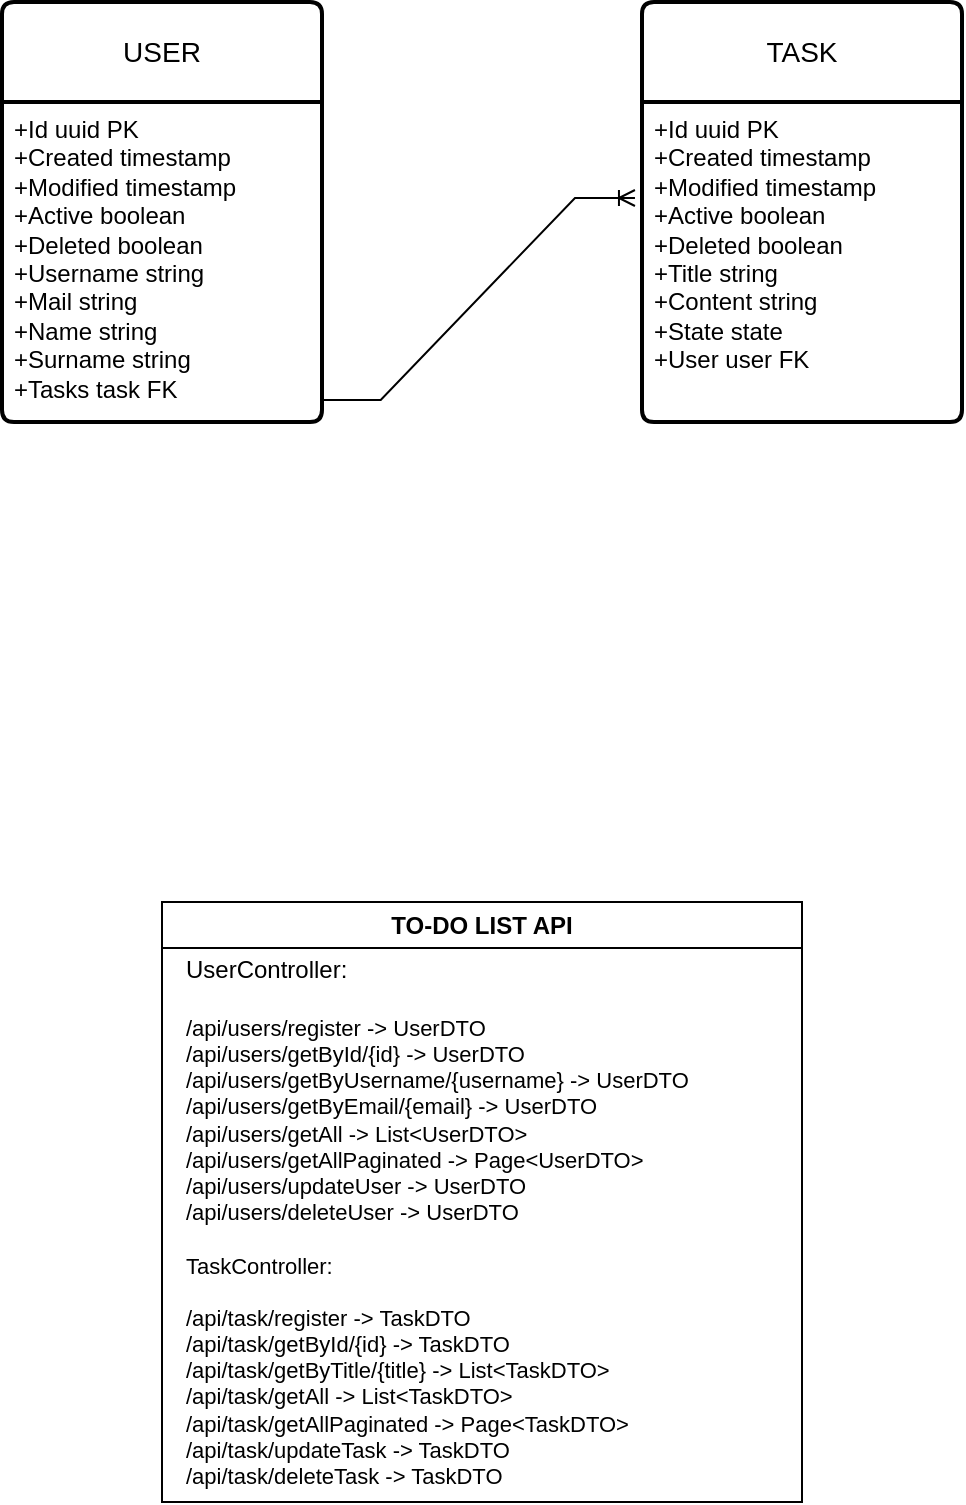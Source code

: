 <mxfile version="24.4.14" type="github">
  <diagram name="Página-1" id="x4GzPo4w2P6uhhhuxVQT">
    <mxGraphModel dx="683" dy="373" grid="1" gridSize="10" guides="1" tooltips="1" connect="1" arrows="1" fold="1" page="1" pageScale="1" pageWidth="827" pageHeight="1169" math="0" shadow="0">
      <root>
        <mxCell id="0" />
        <mxCell id="1" parent="0" />
        <mxCell id="cl6wmrjO3YnIRRIFhZsC-2" value="USER" style="swimlane;childLayout=stackLayout;horizontal=1;startSize=50;horizontalStack=0;rounded=1;fontSize=14;fontStyle=0;strokeWidth=2;resizeParent=0;resizeLast=1;shadow=0;dashed=0;align=center;arcSize=4;whiteSpace=wrap;html=1;" vertex="1" parent="1">
          <mxGeometry x="30" y="20" width="160" height="210" as="geometry" />
        </mxCell>
        <mxCell id="cl6wmrjO3YnIRRIFhZsC-3" value="+Id uuid PK&lt;br&gt;+Created timestamp&lt;br&gt;+Modified timestamp&lt;div&gt;+Active boolean&lt;/div&gt;&lt;div&gt;+Deleted boolean&lt;/div&gt;&lt;div&gt;+Username string&lt;/div&gt;&lt;div&gt;+Mail string&lt;/div&gt;&lt;div&gt;+Name string&lt;/div&gt;&lt;div&gt;+Surname string&lt;/div&gt;&lt;div&gt;+Tasks task FK&lt;/div&gt;&lt;div&gt;&lt;br&gt;&lt;/div&gt;" style="align=left;strokeColor=none;fillColor=none;spacingLeft=4;fontSize=12;verticalAlign=top;resizable=0;rotatable=0;part=1;html=1;" vertex="1" parent="cl6wmrjO3YnIRRIFhZsC-2">
          <mxGeometry y="50" width="160" height="160" as="geometry" />
        </mxCell>
        <mxCell id="cl6wmrjO3YnIRRIFhZsC-5" value="TASK" style="swimlane;childLayout=stackLayout;horizontal=1;startSize=50;horizontalStack=0;rounded=1;fontSize=14;fontStyle=0;strokeWidth=2;resizeParent=0;resizeLast=1;shadow=0;dashed=0;align=center;arcSize=4;whiteSpace=wrap;html=1;" vertex="1" parent="1">
          <mxGeometry x="350" y="20" width="160" height="210" as="geometry" />
        </mxCell>
        <mxCell id="cl6wmrjO3YnIRRIFhZsC-6" value="+Id uuid PK&lt;br&gt;+Created timestamp&lt;br&gt;+Modified timestamp&lt;div&gt;+Active boolean&lt;/div&gt;&lt;div&gt;+Deleted boolean&lt;/div&gt;&lt;div&gt;+Title string&lt;/div&gt;&lt;div&gt;+Content string&lt;/div&gt;&lt;div&gt;+State state&lt;/div&gt;&lt;div&gt;+User user FK&lt;/div&gt;" style="align=left;strokeColor=none;fillColor=none;spacingLeft=4;fontSize=12;verticalAlign=top;resizable=0;rotatable=0;part=1;html=1;" vertex="1" parent="cl6wmrjO3YnIRRIFhZsC-5">
          <mxGeometry y="50" width="160" height="160" as="geometry" />
        </mxCell>
        <mxCell id="cl6wmrjO3YnIRRIFhZsC-8" value="" style="edgeStyle=entityRelationEdgeStyle;fontSize=12;html=1;endArrow=ERoneToMany;rounded=0;exitX=0.996;exitY=0.931;exitDx=0;exitDy=0;exitPerimeter=0;entryX=-0.022;entryY=0.3;entryDx=0;entryDy=0;entryPerimeter=0;" edge="1" parent="1" source="cl6wmrjO3YnIRRIFhZsC-3" target="cl6wmrjO3YnIRRIFhZsC-6">
          <mxGeometry width="100" height="100" relative="1" as="geometry">
            <mxPoint x="230" y="220" as="sourcePoint" />
            <mxPoint x="330" y="120" as="targetPoint" />
          </mxGeometry>
        </mxCell>
        <mxCell id="cl6wmrjO3YnIRRIFhZsC-10" value="TO-DO LIST API" style="swimlane;whiteSpace=wrap;html=1;" vertex="1" parent="1">
          <mxGeometry x="110" y="470" width="320" height="300" as="geometry" />
        </mxCell>
        <mxCell id="cl6wmrjO3YnIRRIFhZsC-11" value="&lt;div&gt;UserController:&lt;/div&gt;&lt;div&gt;&lt;br&gt;&lt;/div&gt;&lt;font style=&quot;font-size: 11px;&quot;&gt;/api/users/register -&amp;gt; UserDTO&lt;/font&gt;&lt;div style=&quot;font-size: 11px;&quot;&gt;&lt;font style=&quot;font-size: 11px;&quot;&gt;/api/users/getById/{id}&amp;nbsp;&lt;/font&gt;&lt;span style=&quot;background-color: initial;&quot;&gt;-&amp;gt; UserDTO&lt;/span&gt;&lt;/div&gt;&lt;div style=&quot;font-size: 11px;&quot;&gt;&lt;font style=&quot;font-size: 11px;&quot;&gt;/api/users/getByUsername/{username}&amp;nbsp;&lt;/font&gt;&lt;span style=&quot;background-color: initial;&quot;&gt;-&amp;gt; UserDTO&lt;/span&gt;&lt;/div&gt;&lt;div style=&quot;font-size: 11px;&quot;&gt;&lt;font style=&quot;font-size: 11px;&quot;&gt;/api/users/getByEmail/{email}&amp;nbsp;&lt;/font&gt;&lt;span style=&quot;background-color: initial;&quot;&gt;-&amp;gt; UserDTO&lt;/span&gt;&lt;/div&gt;&lt;div style=&quot;font-size: 11px;&quot;&gt;&lt;font style=&quot;font-size: 11px;&quot;&gt;/api/users/getAll&amp;nbsp;&lt;/font&gt;&lt;span style=&quot;background-color: initial;&quot;&gt;-&amp;gt; List&amp;lt;UserDTO&amp;gt;&lt;/span&gt;&lt;/div&gt;&lt;div style=&quot;font-size: 11px;&quot;&gt;&lt;font style=&quot;font-size: 11px;&quot;&gt;/api/users/getAllPaginated -&amp;gt; Page&amp;lt;UserDTO&amp;gt;&lt;/font&gt;&lt;/div&gt;&lt;div style=&quot;font-size: 11px;&quot;&gt;&lt;font style=&quot;font-size: 11px;&quot;&gt;/api/users/updateUser -&amp;gt; UserDTO&lt;/font&gt;&lt;/div&gt;&lt;div style=&quot;font-size: 11px;&quot;&gt;&lt;font style=&quot;font-size: 11px;&quot;&gt;/api/users/deleteUser -&amp;gt; UserDTO&lt;/font&gt;&lt;/div&gt;&lt;div style=&quot;font-size: 11px;&quot;&gt;&lt;font style=&quot;font-size: 11px;&quot;&gt;&lt;br&gt;&lt;/font&gt;&lt;/div&gt;&lt;div style=&quot;font-size: 11px;&quot;&gt;&lt;font style=&quot;font-size: 11px;&quot;&gt;TaskController:&lt;/font&gt;&lt;/div&gt;&lt;div style=&quot;font-size: 11px;&quot;&gt;&lt;font style=&quot;font-size: 11px;&quot;&gt;&lt;br&gt;&lt;/font&gt;&lt;/div&gt;&lt;div style=&quot;font-size: 11px;&quot;&gt;&lt;font style=&quot;font-size: 11px;&quot;&gt;/api/task/register -&amp;gt; TaskDTO&lt;/font&gt;&lt;/div&gt;&lt;div style=&quot;font-size: 11px;&quot;&gt;&lt;font style=&quot;font-size: 11px;&quot;&gt;/api/task/getById/{id} -&amp;gt; TaskDTO&lt;/font&gt;&lt;/div&gt;&lt;div style=&quot;font-size: 11px;&quot;&gt;&lt;font style=&quot;font-size: 11px;&quot;&gt;/api/task/getByTitle/{title} -&amp;gt; List&amp;lt;TaskDTO&amp;gt;&lt;/font&gt;&lt;/div&gt;&lt;div style=&quot;font-size: 11px;&quot;&gt;&lt;font style=&quot;font-size: 11px;&quot;&gt;/api/task/getAll -&amp;gt; List&amp;lt;TaskDTO&amp;gt;&lt;/font&gt;&lt;/div&gt;&lt;div style=&quot;font-size: 11px;&quot;&gt;&lt;font style=&quot;font-size: 11px;&quot;&gt;/api/task/getAllPaginated -&amp;gt; Page&amp;lt;TaskDTO&amp;gt;&lt;/font&gt;&lt;/div&gt;&lt;div style=&quot;font-size: 11px;&quot;&gt;&lt;font style=&quot;font-size: 11px;&quot;&gt;/api/task/updateTask -&amp;gt; TaskDTO&lt;/font&gt;&lt;/div&gt;&lt;div style=&quot;font-size: 11px;&quot;&gt;&lt;font style=&quot;font-size: 11px;&quot;&gt;/api/task/deleteTask -&amp;gt; TaskDTO&lt;/font&gt;&lt;/div&gt;" style="text;html=1;align=left;verticalAlign=middle;resizable=0;points=[];autosize=1;strokeColor=none;fillColor=none;" vertex="1" parent="cl6wmrjO3YnIRRIFhZsC-10">
          <mxGeometry x="10" y="20" width="270" height="280" as="geometry" />
        </mxCell>
      </root>
    </mxGraphModel>
  </diagram>
</mxfile>

